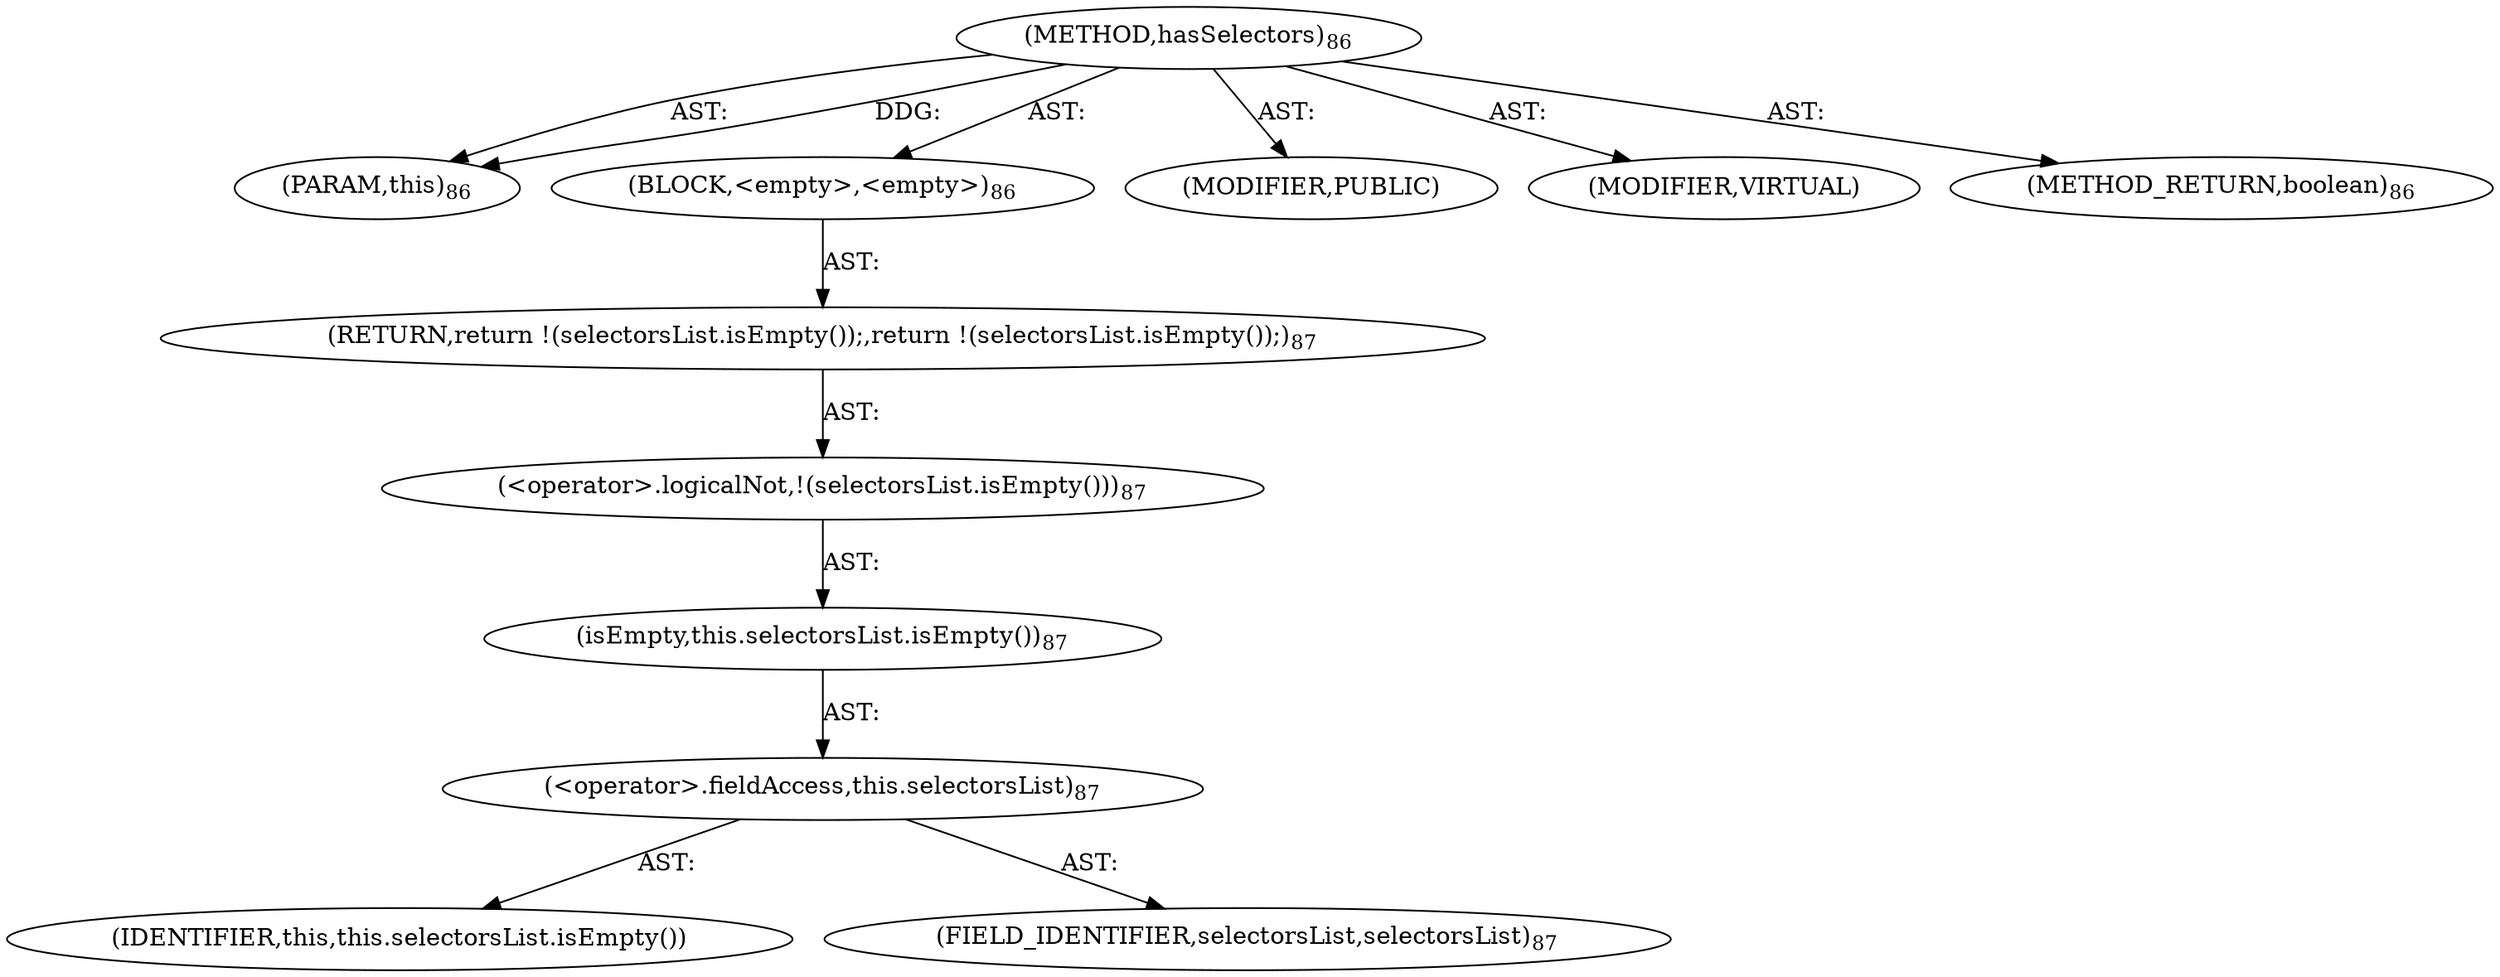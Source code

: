 digraph "hasSelectors" {  
"111669149697" [label = <(METHOD,hasSelectors)<SUB>86</SUB>> ]
"115964117014" [label = <(PARAM,this)<SUB>86</SUB>> ]
"25769803777" [label = <(BLOCK,&lt;empty&gt;,&lt;empty&gt;)<SUB>86</SUB>> ]
"146028888064" [label = <(RETURN,return !(selectorsList.isEmpty());,return !(selectorsList.isEmpty());)<SUB>87</SUB>> ]
"30064771077" [label = <(&lt;operator&gt;.logicalNot,!(selectorsList.isEmpty()))<SUB>87</SUB>> ]
"30064771078" [label = <(isEmpty,this.selectorsList.isEmpty())<SUB>87</SUB>> ]
"30064771079" [label = <(&lt;operator&gt;.fieldAccess,this.selectorsList)<SUB>87</SUB>> ]
"68719476761" [label = <(IDENTIFIER,this,this.selectorsList.isEmpty())> ]
"55834574850" [label = <(FIELD_IDENTIFIER,selectorsList,selectorsList)<SUB>87</SUB>> ]
"133143986179" [label = <(MODIFIER,PUBLIC)> ]
"133143986180" [label = <(MODIFIER,VIRTUAL)> ]
"128849018881" [label = <(METHOD_RETURN,boolean)<SUB>86</SUB>> ]
  "111669149697" -> "115964117014"  [ label = "AST: "] 
  "111669149697" -> "25769803777"  [ label = "AST: "] 
  "111669149697" -> "133143986179"  [ label = "AST: "] 
  "111669149697" -> "133143986180"  [ label = "AST: "] 
  "111669149697" -> "128849018881"  [ label = "AST: "] 
  "25769803777" -> "146028888064"  [ label = "AST: "] 
  "146028888064" -> "30064771077"  [ label = "AST: "] 
  "30064771077" -> "30064771078"  [ label = "AST: "] 
  "30064771078" -> "30064771079"  [ label = "AST: "] 
  "30064771079" -> "68719476761"  [ label = "AST: "] 
  "30064771079" -> "55834574850"  [ label = "AST: "] 
  "111669149697" -> "115964117014"  [ label = "DDG: "] 
}
